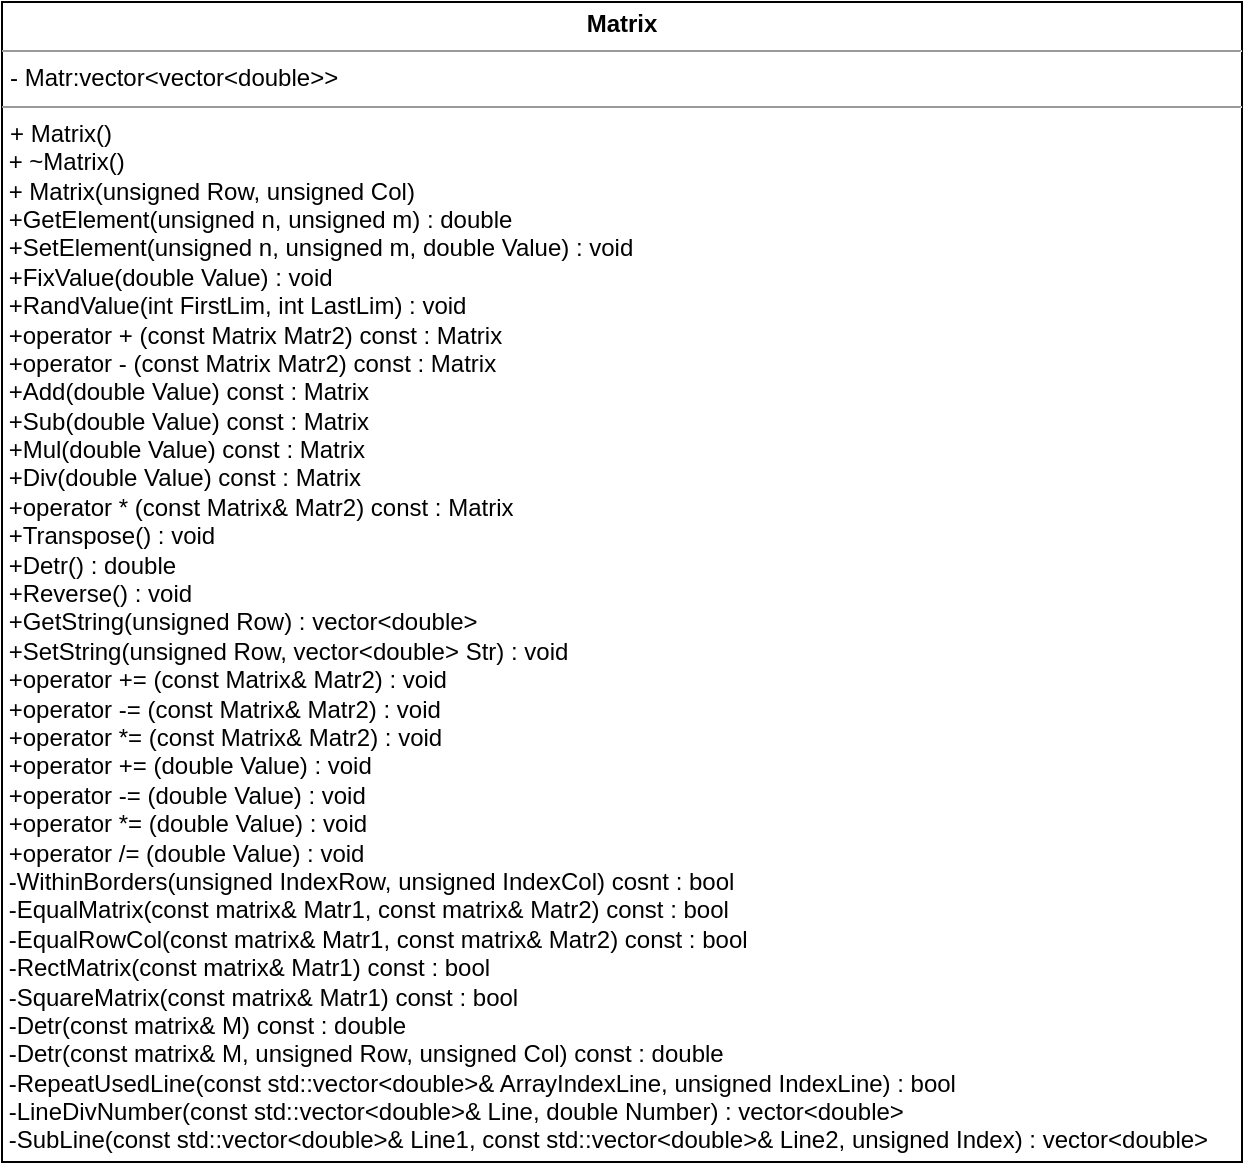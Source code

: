<mxfile version="12.1.9" type="github" pages="1"><diagram id="Cb_7YYXEISywEMdYCYmm" name="Страница 1"><mxGraphModel dx="854" dy="436" grid="1" gridSize="10" guides="1" tooltips="1" connect="1" arrows="1" fold="1" page="1" pageScale="1" pageWidth="827" pageHeight="1169" math="0" shadow="0"><root><mxCell id="0"/><mxCell id="1" parent="0"/><mxCell id="hlAFoEHx2L4_d5qpCudw-1" value="&lt;p style=&quot;margin: 0px ; margin-top: 4px ; text-align: center&quot;&gt;&lt;b&gt;Matrix&lt;/b&gt;&lt;/p&gt;&lt;hr size=&quot;1&quot;&gt;&lt;p style=&quot;margin: 0px ; margin-left: 4px&quot;&gt;- Matr:vector&amp;lt;vector&amp;lt;double&amp;gt;&amp;gt;&lt;/p&gt;&lt;hr size=&quot;1&quot;&gt;&lt;p style=&quot;margin: 0px ; margin-left: 4px&quot;&gt;+ Matrix()&lt;/p&gt;&amp;nbsp;+ ~Matrix()&lt;br&gt;&amp;nbsp;+ Matrix(unsigned Row, unsigned Col)&lt;br&gt;&amp;nbsp;+GetElement(unsigned n, unsigned m) : double&lt;br&gt;&amp;nbsp;+SetElement(unsigned n, unsigned m, double Value) : void&lt;br&gt;&amp;nbsp;+FixValue(double Value) : void&lt;br&gt;&amp;nbsp;+RandValue(int FirstLim, int LastLim) : void&lt;br&gt;&amp;nbsp;+operator + (const Matrix Matr2) const : Matrix&lt;br&gt;&amp;nbsp;+operator - (const Matrix Matr2) const : Matrix&lt;br&gt;&amp;nbsp;+Add(double Value) const : Matrix&lt;br&gt;&amp;nbsp;+Sub(double Value) const : Matrix&lt;br&gt;&amp;nbsp;+Mul(double Value) const : Matrix&lt;br&gt;&amp;nbsp;+Div(double Value) const : Matrix&lt;br&gt;&amp;nbsp;+operator * (const Matrix&amp;amp; Matr2) const : Matrix&lt;br&gt;&amp;nbsp;+Transpose() : void&lt;br&gt;&amp;nbsp;+Detr() : double&lt;br&gt;&amp;nbsp;+Reverse() : void&lt;br&gt;&amp;nbsp;+GetString(unsigned Row) : vector&amp;lt;double&amp;gt;&lt;br&gt;&amp;nbsp;+SetString(unsigned Row, vector&amp;lt;double&amp;gt; Str) : void&lt;br&gt;&amp;nbsp;+operator += (const Matrix&amp;amp; Matr2) : void&lt;br&gt;&amp;nbsp;+operator -= (const Matrix&amp;amp; Matr2) : void&lt;br&gt;&amp;nbsp;+operator *= (const Matrix&amp;amp; Matr2) : void&lt;br&gt;&amp;nbsp;+operator += (double Value) : void&lt;br&gt;&amp;nbsp;+operator -= (double Value) : void&lt;br&gt;&amp;nbsp;+operator *= (double Value) : void&lt;br&gt;&amp;nbsp;+operator /= (double Value) : void&lt;br&gt;&amp;nbsp;-WithinBorders(unsigned IndexRow, unsigned IndexCol) cosnt : bool&lt;br&gt;&amp;nbsp;-EqualMatrix(const matrix&amp;amp; Matr1, const matrix&amp;amp; Matr2) const : bool&lt;br&gt;&amp;nbsp;-EqualRowCol(const matrix&amp;amp; Matr1, const matrix&amp;amp; Matr2) const : bool&lt;br&gt;&amp;nbsp;-RectMatrix(const matrix&amp;amp; Matr1) const : bool&lt;br&gt;&amp;nbsp;-SquareMatrix(const matrix&amp;amp; Matr1) const : bool&lt;br&gt;&amp;nbsp;-Detr(const matrix&amp;amp; M) const : double&lt;br&gt;&amp;nbsp;-Detr(const matrix&amp;amp; M, unsigned Row, unsigned Col) const : double&lt;br&gt;&amp;nbsp;-RepeatUsedLine(const std::vector&amp;lt;double&amp;gt;&amp;amp; ArrayIndexLine, unsigned IndexLine) : bool&lt;br&gt;&amp;nbsp;-LineDivNumber(const std::vector&amp;lt;double&amp;gt;&amp;amp; Line, double Number) : vector&amp;lt;double&amp;gt;&lt;br&gt;&amp;nbsp;-SubLine(const std::vector&amp;lt;double&amp;gt;&amp;amp; Line1, const std::vector&amp;lt;double&amp;gt;&amp;amp; Line2, unsigned Index) : vector&amp;lt;double&amp;gt;&lt;br&gt;&amp;nbsp;-Unit(matrix&amp;amp; Matr1) : void&lt;br&gt;&amp;nbsp;&lt;br&gt;&lt;br&gt;&amp;nbsp;" style="verticalAlign=top;align=left;overflow=fill;fontSize=12;fontFamily=Helvetica;html=1;" parent="1" vertex="1"><mxGeometry x="20" y="20" width="620" height="580" as="geometry"/></mxCell></root></mxGraphModel></diagram></mxfile>
